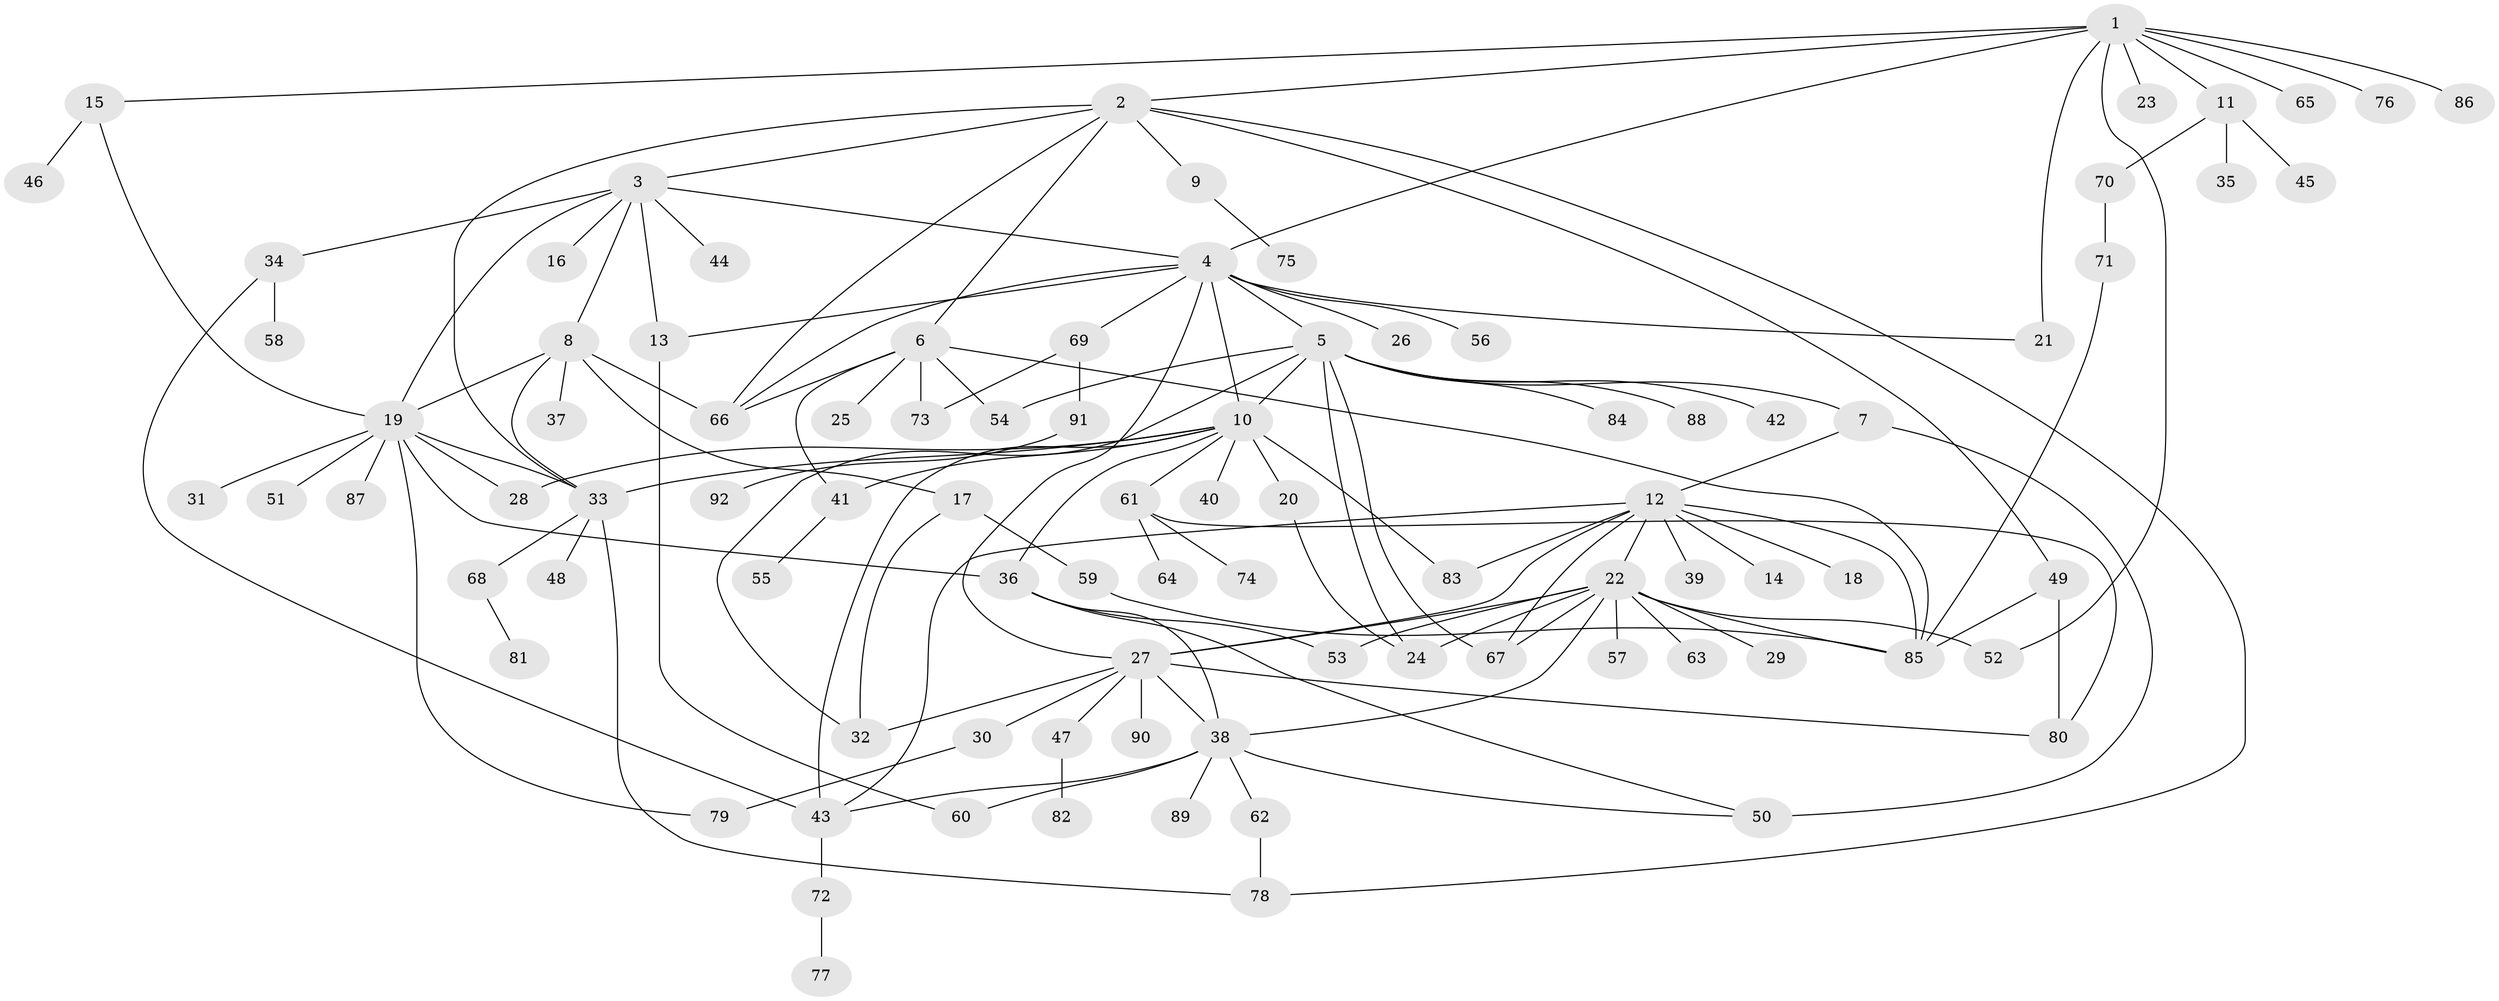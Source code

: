 // original degree distribution, {11: 0.031007751937984496, 9: 0.023255813953488372, 12: 0.015503875968992248, 8: 0.015503875968992248, 5: 0.031007751937984496, 7: 0.007751937984496124, 2: 0.21705426356589147, 13: 0.007751937984496124, 4: 0.06201550387596899, 1: 0.4806201550387597, 10: 0.007751937984496124, 6: 0.015503875968992248, 3: 0.08527131782945736}
// Generated by graph-tools (version 1.1) at 2025/50/03/04/25 22:50:44]
// undirected, 92 vertices, 137 edges
graph export_dot {
  node [color=gray90,style=filled];
  1;
  2;
  3;
  4;
  5;
  6;
  7;
  8;
  9;
  10;
  11;
  12;
  13;
  14;
  15;
  16;
  17;
  18;
  19;
  20;
  21;
  22;
  23;
  24;
  25;
  26;
  27;
  28;
  29;
  30;
  31;
  32;
  33;
  34;
  35;
  36;
  37;
  38;
  39;
  40;
  41;
  42;
  43;
  44;
  45;
  46;
  47;
  48;
  49;
  50;
  51;
  52;
  53;
  54;
  55;
  56;
  57;
  58;
  59;
  60;
  61;
  62;
  63;
  64;
  65;
  66;
  67;
  68;
  69;
  70;
  71;
  72;
  73;
  74;
  75;
  76;
  77;
  78;
  79;
  80;
  81;
  82;
  83;
  84;
  85;
  86;
  87;
  88;
  89;
  90;
  91;
  92;
  1 -- 2 [weight=1.0];
  1 -- 4 [weight=1.0];
  1 -- 11 [weight=1.0];
  1 -- 15 [weight=1.0];
  1 -- 21 [weight=1.0];
  1 -- 23 [weight=1.0];
  1 -- 52 [weight=1.0];
  1 -- 65 [weight=1.0];
  1 -- 76 [weight=1.0];
  1 -- 86 [weight=1.0];
  2 -- 3 [weight=1.0];
  2 -- 6 [weight=1.0];
  2 -- 9 [weight=1.0];
  2 -- 33 [weight=1.0];
  2 -- 49 [weight=1.0];
  2 -- 66 [weight=1.0];
  2 -- 78 [weight=1.0];
  3 -- 4 [weight=1.0];
  3 -- 8 [weight=1.0];
  3 -- 13 [weight=1.0];
  3 -- 16 [weight=1.0];
  3 -- 19 [weight=1.0];
  3 -- 34 [weight=1.0];
  3 -- 44 [weight=1.0];
  4 -- 5 [weight=1.0];
  4 -- 10 [weight=1.0];
  4 -- 13 [weight=1.0];
  4 -- 21 [weight=1.0];
  4 -- 26 [weight=1.0];
  4 -- 27 [weight=1.0];
  4 -- 56 [weight=1.0];
  4 -- 66 [weight=1.0];
  4 -- 69 [weight=1.0];
  5 -- 7 [weight=1.0];
  5 -- 10 [weight=1.0];
  5 -- 24 [weight=1.0];
  5 -- 32 [weight=1.0];
  5 -- 42 [weight=1.0];
  5 -- 54 [weight=1.0];
  5 -- 67 [weight=1.0];
  5 -- 84 [weight=1.0];
  5 -- 88 [weight=1.0];
  6 -- 25 [weight=1.0];
  6 -- 41 [weight=1.0];
  6 -- 54 [weight=1.0];
  6 -- 66 [weight=1.0];
  6 -- 73 [weight=1.0];
  6 -- 85 [weight=1.0];
  7 -- 12 [weight=1.0];
  7 -- 50 [weight=2.0];
  8 -- 17 [weight=1.0];
  8 -- 19 [weight=1.0];
  8 -- 33 [weight=1.0];
  8 -- 37 [weight=1.0];
  8 -- 66 [weight=1.0];
  9 -- 75 [weight=1.0];
  10 -- 20 [weight=1.0];
  10 -- 28 [weight=1.0];
  10 -- 33 [weight=1.0];
  10 -- 36 [weight=1.0];
  10 -- 40 [weight=1.0];
  10 -- 41 [weight=1.0];
  10 -- 43 [weight=1.0];
  10 -- 61 [weight=1.0];
  10 -- 83 [weight=1.0];
  11 -- 35 [weight=1.0];
  11 -- 45 [weight=1.0];
  11 -- 70 [weight=1.0];
  12 -- 14 [weight=1.0];
  12 -- 18 [weight=1.0];
  12 -- 22 [weight=1.0];
  12 -- 27 [weight=1.0];
  12 -- 39 [weight=1.0];
  12 -- 43 [weight=1.0];
  12 -- 67 [weight=1.0];
  12 -- 83 [weight=1.0];
  12 -- 85 [weight=1.0];
  13 -- 60 [weight=1.0];
  15 -- 19 [weight=1.0];
  15 -- 46 [weight=1.0];
  17 -- 32 [weight=1.0];
  17 -- 59 [weight=1.0];
  19 -- 28 [weight=1.0];
  19 -- 31 [weight=1.0];
  19 -- 33 [weight=1.0];
  19 -- 36 [weight=1.0];
  19 -- 51 [weight=1.0];
  19 -- 79 [weight=1.0];
  19 -- 87 [weight=1.0];
  20 -- 24 [weight=1.0];
  22 -- 24 [weight=1.0];
  22 -- 27 [weight=1.0];
  22 -- 29 [weight=1.0];
  22 -- 38 [weight=1.0];
  22 -- 52 [weight=2.0];
  22 -- 53 [weight=1.0];
  22 -- 57 [weight=1.0];
  22 -- 63 [weight=1.0];
  22 -- 67 [weight=1.0];
  22 -- 85 [weight=1.0];
  27 -- 30 [weight=1.0];
  27 -- 32 [weight=1.0];
  27 -- 38 [weight=1.0];
  27 -- 47 [weight=1.0];
  27 -- 80 [weight=1.0];
  27 -- 90 [weight=1.0];
  30 -- 79 [weight=1.0];
  33 -- 48 [weight=1.0];
  33 -- 68 [weight=1.0];
  33 -- 78 [weight=1.0];
  34 -- 43 [weight=1.0];
  34 -- 58 [weight=1.0];
  36 -- 38 [weight=1.0];
  36 -- 50 [weight=1.0];
  36 -- 53 [weight=1.0];
  38 -- 43 [weight=1.0];
  38 -- 50 [weight=1.0];
  38 -- 60 [weight=1.0];
  38 -- 62 [weight=1.0];
  38 -- 89 [weight=1.0];
  41 -- 55 [weight=1.0];
  43 -- 72 [weight=1.0];
  47 -- 82 [weight=1.0];
  49 -- 80 [weight=1.0];
  49 -- 85 [weight=1.0];
  59 -- 85 [weight=1.0];
  61 -- 64 [weight=1.0];
  61 -- 74 [weight=1.0];
  61 -- 80 [weight=1.0];
  62 -- 78 [weight=1.0];
  68 -- 81 [weight=1.0];
  69 -- 73 [weight=1.0];
  69 -- 91 [weight=1.0];
  70 -- 71 [weight=1.0];
  71 -- 85 [weight=1.0];
  72 -- 77 [weight=1.0];
  91 -- 92 [weight=1.0];
}
